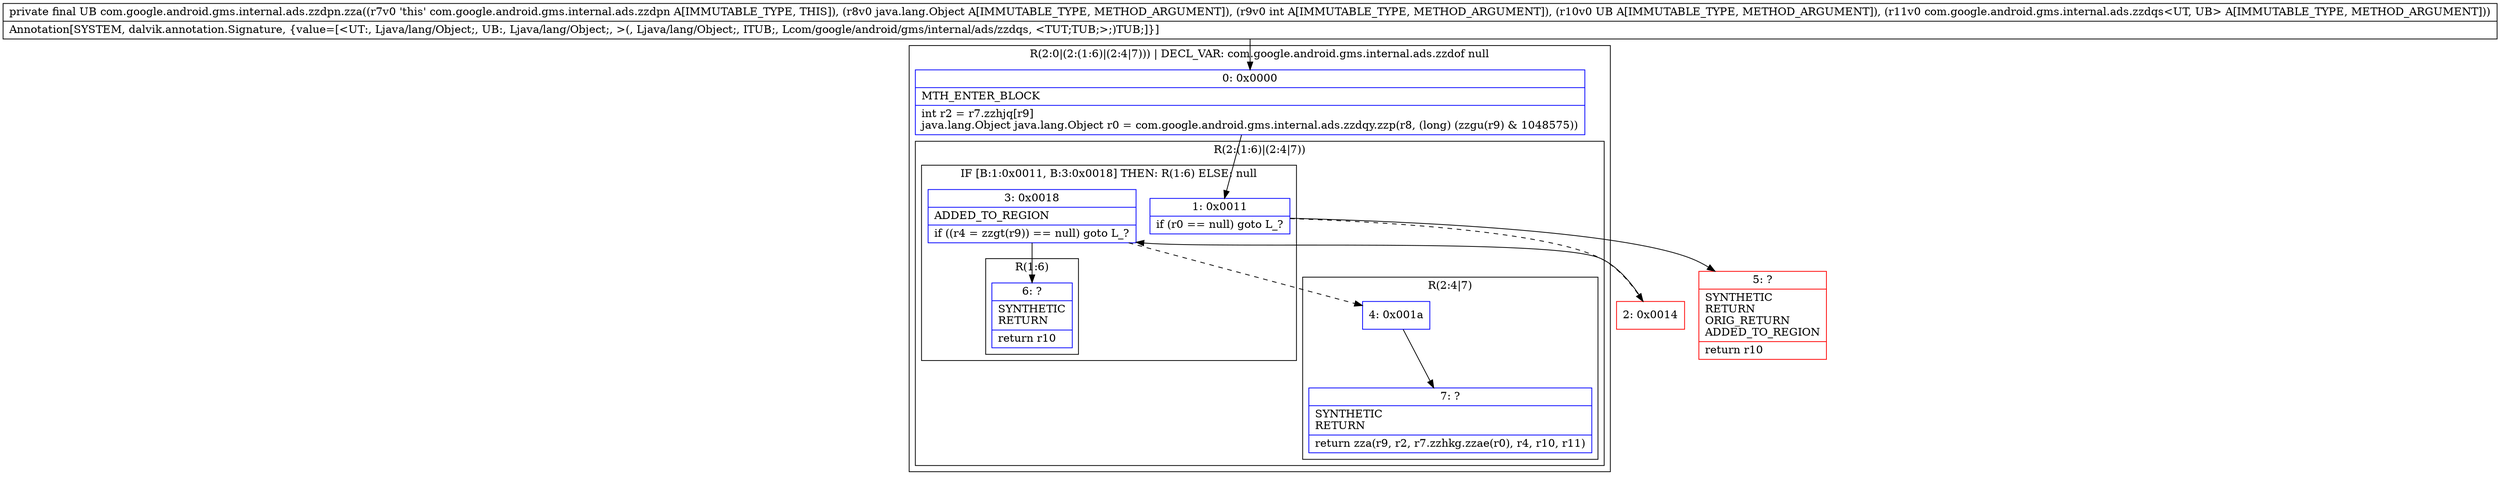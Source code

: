 digraph "CFG forcom.google.android.gms.internal.ads.zzdpn.zza(Ljava\/lang\/Object;ILjava\/lang\/Object;Lcom\/google\/android\/gms\/internal\/ads\/zzdqs;)Ljava\/lang\/Object;" {
subgraph cluster_Region_1473423590 {
label = "R(2:0|(2:(1:6)|(2:4|7))) | DECL_VAR: com.google.android.gms.internal.ads.zzdof null\l";
node [shape=record,color=blue];
Node_0 [shape=record,label="{0\:\ 0x0000|MTH_ENTER_BLOCK\l|int r2 = r7.zzhjq[r9]\ljava.lang.Object java.lang.Object r0 = com.google.android.gms.internal.ads.zzdqy.zzp(r8, (long) (zzgu(r9) & 1048575))\l}"];
subgraph cluster_Region_73741399 {
label = "R(2:(1:6)|(2:4|7))";
node [shape=record,color=blue];
subgraph cluster_IfRegion_1203486226 {
label = "IF [B:1:0x0011, B:3:0x0018] THEN: R(1:6) ELSE: null";
node [shape=record,color=blue];
Node_1 [shape=record,label="{1\:\ 0x0011|if (r0 == null) goto L_?\l}"];
Node_3 [shape=record,label="{3\:\ 0x0018|ADDED_TO_REGION\l|if ((r4 = zzgt(r9)) == null) goto L_?\l}"];
subgraph cluster_Region_1084939932 {
label = "R(1:6)";
node [shape=record,color=blue];
Node_6 [shape=record,label="{6\:\ ?|SYNTHETIC\lRETURN\l|return r10\l}"];
}
}
subgraph cluster_Region_773374446 {
label = "R(2:4|7)";
node [shape=record,color=blue];
Node_4 [shape=record,label="{4\:\ 0x001a}"];
Node_7 [shape=record,label="{7\:\ ?|SYNTHETIC\lRETURN\l|return zza(r9, r2, r7.zzhkg.zzae(r0), r4, r10, r11)\l}"];
}
}
}
Node_2 [shape=record,color=red,label="{2\:\ 0x0014}"];
Node_5 [shape=record,color=red,label="{5\:\ ?|SYNTHETIC\lRETURN\lORIG_RETURN\lADDED_TO_REGION\l|return r10\l}"];
MethodNode[shape=record,label="{private final UB com.google.android.gms.internal.ads.zzdpn.zza((r7v0 'this' com.google.android.gms.internal.ads.zzdpn A[IMMUTABLE_TYPE, THIS]), (r8v0 java.lang.Object A[IMMUTABLE_TYPE, METHOD_ARGUMENT]), (r9v0 int A[IMMUTABLE_TYPE, METHOD_ARGUMENT]), (r10v0 UB A[IMMUTABLE_TYPE, METHOD_ARGUMENT]), (r11v0 com.google.android.gms.internal.ads.zzdqs\<UT, UB\> A[IMMUTABLE_TYPE, METHOD_ARGUMENT]))  | Annotation[SYSTEM, dalvik.annotation.Signature, \{value=[\<UT:, Ljava\/lang\/Object;, UB:, Ljava\/lang\/Object;, \>(, Ljava\/lang\/Object;, ITUB;, Lcom\/google\/android\/gms\/internal\/ads\/zzdqs, \<TUT;TUB;\>;)TUB;]\}]\l}"];
MethodNode -> Node_0;
Node_0 -> Node_1;
Node_1 -> Node_2[style=dashed];
Node_1 -> Node_5;
Node_3 -> Node_4[style=dashed];
Node_3 -> Node_6;
Node_4 -> Node_7;
Node_2 -> Node_3;
}

